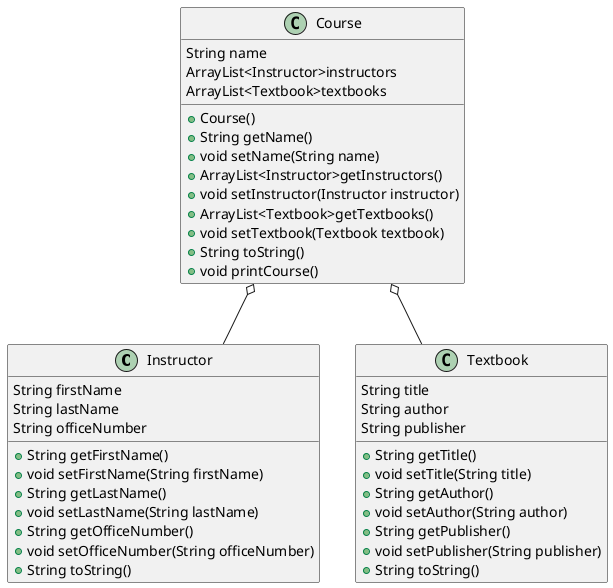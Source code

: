 @startuml
'https://plantuml.com/class-diagram

class Instructor {
    String firstName
    String lastName
    String officeNumber

    +String getFirstName()
    +void setFirstName(String firstName)
    +String getLastName()
    +void setLastName(String lastName)
    +String getOfficeNumber()
    +void setOfficeNumber(String officeNumber)
    +String toString()
}

class Textbook {
    String title
    String author
    String publisher

    +String getTitle()
    +void setTitle(String title)
    +String getAuthor()
    +void setAuthor(String author)
    +String getPublisher()
    +void setPublisher(String publisher)
    +String toString()
}

class Course {
    String name
    ArrayList<Instructor>instructors
    ArrayList<Textbook>textbooks

    +Course()
    +String getName()
    +void setName(String name)
    +ArrayList<Instructor>getInstructors()
    +void setInstructor(Instructor instructor)
    +ArrayList<Textbook>getTextbooks()
    +void setTextbook(Textbook textbook)
    +String toString()
    +void printCourse()
}

Course o-- Instructor
Course o-- Textbook

@enduml